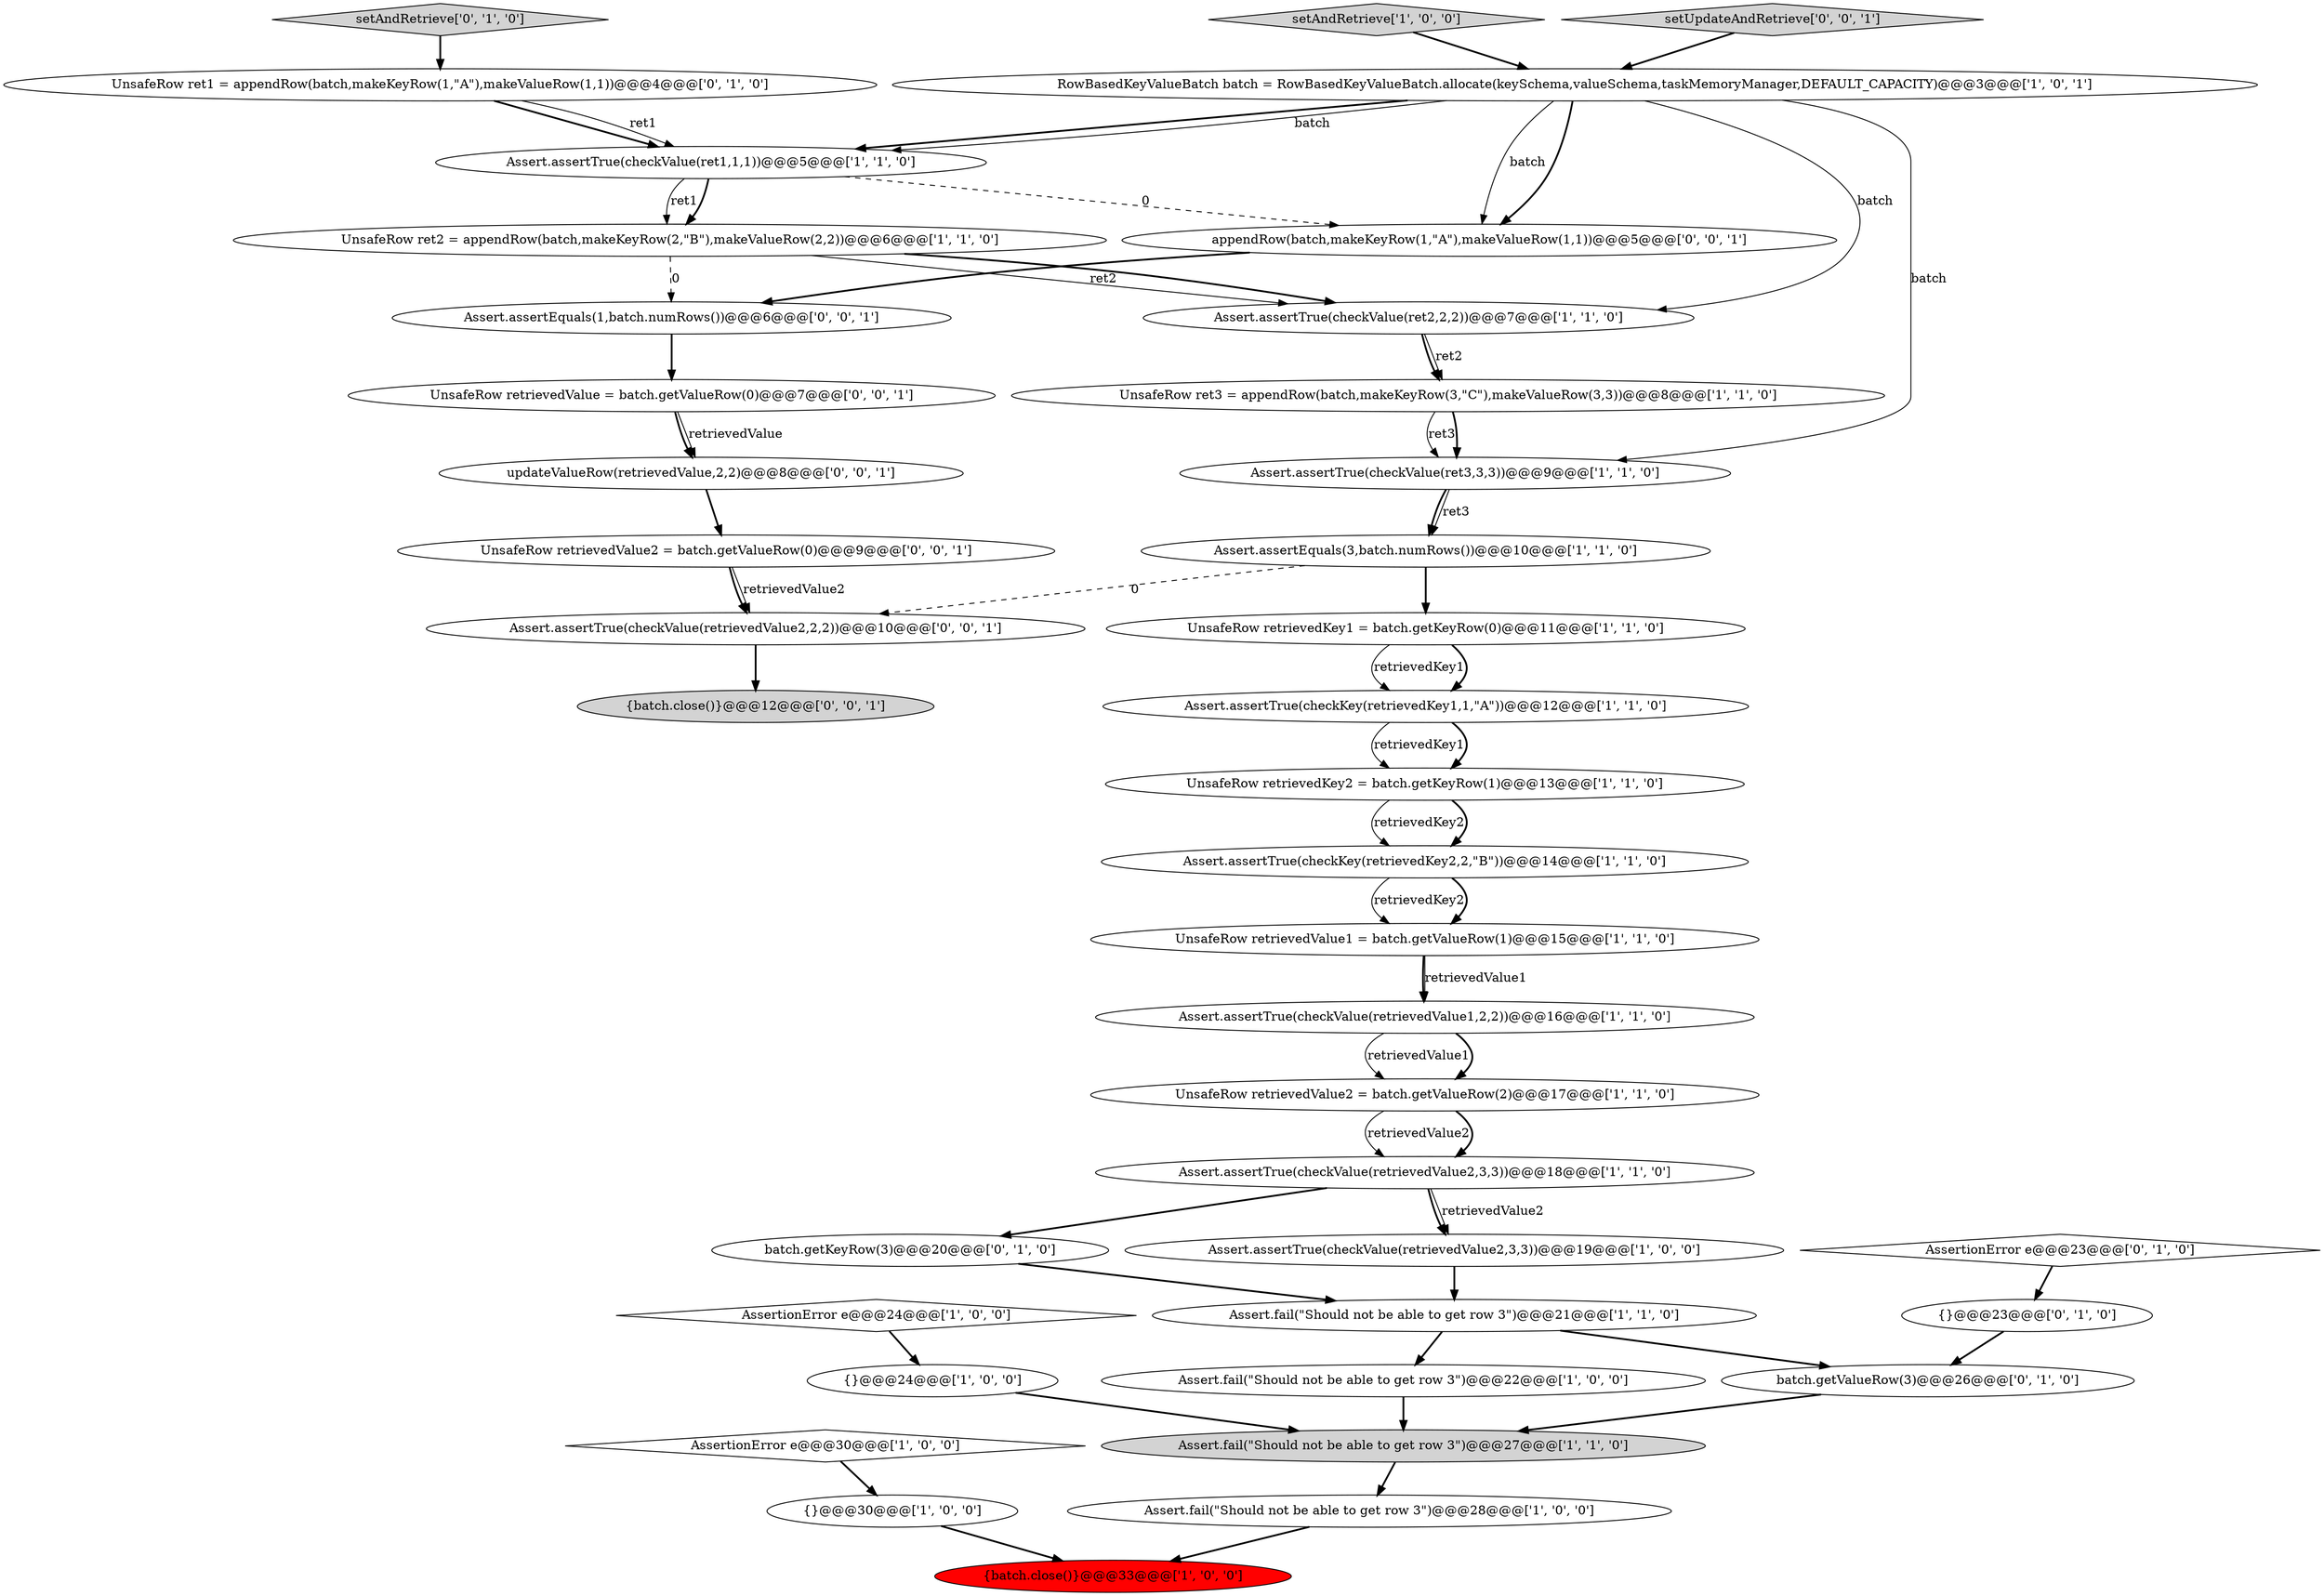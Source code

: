 digraph {
35 [style = filled, label = "UnsafeRow retrievedValue2 = batch.getValueRow(0)@@@9@@@['0', '0', '1']", fillcolor = white, shape = ellipse image = "AAA0AAABBB3BBB"];
24 [style = filled, label = "{}@@@24@@@['1', '0', '0']", fillcolor = white, shape = ellipse image = "AAA0AAABBB1BBB"];
15 [style = filled, label = "setAndRetrieve['1', '0', '0']", fillcolor = lightgray, shape = diamond image = "AAA0AAABBB1BBB"];
26 [style = filled, label = "UnsafeRow ret1 = appendRow(batch,makeKeyRow(1,\"A\"),makeValueRow(1,1))@@@4@@@['0', '1', '0']", fillcolor = white, shape = ellipse image = "AAA0AAABBB2BBB"];
28 [style = filled, label = "batch.getKeyRow(3)@@@20@@@['0', '1', '0']", fillcolor = white, shape = ellipse image = "AAA0AAABBB2BBB"];
36 [style = filled, label = "UnsafeRow retrievedValue = batch.getValueRow(0)@@@7@@@['0', '0', '1']", fillcolor = white, shape = ellipse image = "AAA0AAABBB3BBB"];
13 [style = filled, label = "UnsafeRow retrievedValue2 = batch.getValueRow(2)@@@17@@@['1', '1', '0']", fillcolor = white, shape = ellipse image = "AAA0AAABBB1BBB"];
19 [style = filled, label = "Assert.fail(\"Should not be able to get row 3\")@@@27@@@['1', '1', '0']", fillcolor = lightgray, shape = ellipse image = "AAA0AAABBB1BBB"];
2 [style = filled, label = "{batch.close()}@@@33@@@['1', '0', '0']", fillcolor = red, shape = ellipse image = "AAA1AAABBB1BBB"];
39 [style = filled, label = "setUpdateAndRetrieve['0', '0', '1']", fillcolor = lightgray, shape = diamond image = "AAA0AAABBB3BBB"];
20 [style = filled, label = "UnsafeRow retrievedKey2 = batch.getKeyRow(1)@@@13@@@['1', '1', '0']", fillcolor = white, shape = ellipse image = "AAA0AAABBB1BBB"];
21 [style = filled, label = "Assert.assertTrue(checkValue(ret1,1,1))@@@5@@@['1', '1', '0']", fillcolor = white, shape = ellipse image = "AAA0AAABBB1BBB"];
9 [style = filled, label = "AssertionError e@@@24@@@['1', '0', '0']", fillcolor = white, shape = diamond image = "AAA0AAABBB1BBB"];
3 [style = filled, label = "Assert.fail(\"Should not be able to get row 3\")@@@22@@@['1', '0', '0']", fillcolor = white, shape = ellipse image = "AAA0AAABBB1BBB"];
5 [style = filled, label = "UnsafeRow retrievedValue1 = batch.getValueRow(1)@@@15@@@['1', '1', '0']", fillcolor = white, shape = ellipse image = "AAA0AAABBB1BBB"];
22 [style = filled, label = "Assert.assertEquals(3,batch.numRows())@@@10@@@['1', '1', '0']", fillcolor = white, shape = ellipse image = "AAA0AAABBB1BBB"];
29 [style = filled, label = "batch.getValueRow(3)@@@26@@@['0', '1', '0']", fillcolor = white, shape = ellipse image = "AAA0AAABBB2BBB"];
6 [style = filled, label = "Assert.assertTrue(checkValue(retrievedValue2,3,3))@@@19@@@['1', '0', '0']", fillcolor = white, shape = ellipse image = "AAA0AAABBB1BBB"];
31 [style = filled, label = "setAndRetrieve['0', '1', '0']", fillcolor = lightgray, shape = diamond image = "AAA0AAABBB2BBB"];
32 [style = filled, label = "updateValueRow(retrievedValue,2,2)@@@8@@@['0', '0', '1']", fillcolor = white, shape = ellipse image = "AAA0AAABBB3BBB"];
30 [style = filled, label = "AssertionError e@@@23@@@['0', '1', '0']", fillcolor = white, shape = diamond image = "AAA0AAABBB2BBB"];
33 [style = filled, label = "{batch.close()}@@@12@@@['0', '0', '1']", fillcolor = lightgray, shape = ellipse image = "AAA0AAABBB3BBB"];
38 [style = filled, label = "Assert.assertTrue(checkValue(retrievedValue2,2,2))@@@10@@@['0', '0', '1']", fillcolor = white, shape = ellipse image = "AAA0AAABBB3BBB"];
27 [style = filled, label = "{}@@@23@@@['0', '1', '0']", fillcolor = white, shape = ellipse image = "AAA0AAABBB2BBB"];
1 [style = filled, label = "UnsafeRow ret2 = appendRow(batch,makeKeyRow(2,\"B\"),makeValueRow(2,2))@@@6@@@['1', '1', '0']", fillcolor = white, shape = ellipse image = "AAA0AAABBB1BBB"];
16 [style = filled, label = "Assert.assertTrue(checkValue(retrievedValue2,3,3))@@@18@@@['1', '1', '0']", fillcolor = white, shape = ellipse image = "AAA0AAABBB1BBB"];
7 [style = filled, label = "Assert.assertTrue(checkValue(ret2,2,2))@@@7@@@['1', '1', '0']", fillcolor = white, shape = ellipse image = "AAA0AAABBB1BBB"];
0 [style = filled, label = "UnsafeRow ret3 = appendRow(batch,makeKeyRow(3,\"C\"),makeValueRow(3,3))@@@8@@@['1', '1', '0']", fillcolor = white, shape = ellipse image = "AAA0AAABBB1BBB"];
17 [style = filled, label = "{}@@@30@@@['1', '0', '0']", fillcolor = white, shape = ellipse image = "AAA0AAABBB1BBB"];
4 [style = filled, label = "Assert.assertTrue(checkKey(retrievedKey1,1,\"A\"))@@@12@@@['1', '1', '0']", fillcolor = white, shape = ellipse image = "AAA0AAABBB1BBB"];
37 [style = filled, label = "Assert.assertEquals(1,batch.numRows())@@@6@@@['0', '0', '1']", fillcolor = white, shape = ellipse image = "AAA0AAABBB3BBB"];
34 [style = filled, label = "appendRow(batch,makeKeyRow(1,\"A\"),makeValueRow(1,1))@@@5@@@['0', '0', '1']", fillcolor = white, shape = ellipse image = "AAA0AAABBB3BBB"];
8 [style = filled, label = "Assert.assertTrue(checkValue(retrievedValue1,2,2))@@@16@@@['1', '1', '0']", fillcolor = white, shape = ellipse image = "AAA0AAABBB1BBB"];
14 [style = filled, label = "UnsafeRow retrievedKey1 = batch.getKeyRow(0)@@@11@@@['1', '1', '0']", fillcolor = white, shape = ellipse image = "AAA0AAABBB1BBB"];
25 [style = filled, label = "Assert.fail(\"Should not be able to get row 3\")@@@21@@@['1', '1', '0']", fillcolor = white, shape = ellipse image = "AAA0AAABBB1BBB"];
18 [style = filled, label = "Assert.fail(\"Should not be able to get row 3\")@@@28@@@['1', '0', '0']", fillcolor = white, shape = ellipse image = "AAA0AAABBB1BBB"];
23 [style = filled, label = "RowBasedKeyValueBatch batch = RowBasedKeyValueBatch.allocate(keySchema,valueSchema,taskMemoryManager,DEFAULT_CAPACITY)@@@3@@@['1', '0', '1']", fillcolor = white, shape = ellipse image = "AAA0AAABBB1BBB"];
12 [style = filled, label = "AssertionError e@@@30@@@['1', '0', '0']", fillcolor = white, shape = diamond image = "AAA0AAABBB1BBB"];
11 [style = filled, label = "Assert.assertTrue(checkValue(ret3,3,3))@@@9@@@['1', '1', '0']", fillcolor = white, shape = ellipse image = "AAA0AAABBB1BBB"];
10 [style = filled, label = "Assert.assertTrue(checkKey(retrievedKey2,2,\"B\"))@@@14@@@['1', '1', '0']", fillcolor = white, shape = ellipse image = "AAA0AAABBB1BBB"];
32->35 [style = bold, label=""];
21->1 [style = solid, label="ret1"];
5->8 [style = bold, label=""];
23->11 [style = solid, label="batch"];
15->23 [style = bold, label=""];
1->37 [style = dashed, label="0"];
0->11 [style = solid, label="ret3"];
1->7 [style = solid, label="ret2"];
5->8 [style = solid, label="retrievedValue1"];
24->19 [style = bold, label=""];
19->18 [style = bold, label=""];
37->36 [style = bold, label=""];
21->34 [style = dashed, label="0"];
16->6 [style = bold, label=""];
10->5 [style = solid, label="retrievedKey2"];
14->4 [style = solid, label="retrievedKey1"];
8->13 [style = solid, label="retrievedValue1"];
25->3 [style = bold, label=""];
12->17 [style = bold, label=""];
30->27 [style = bold, label=""];
0->11 [style = bold, label=""];
36->32 [style = bold, label=""];
7->0 [style = bold, label=""];
13->16 [style = solid, label="retrievedValue2"];
25->29 [style = bold, label=""];
8->13 [style = bold, label=""];
18->2 [style = bold, label=""];
20->10 [style = solid, label="retrievedKey2"];
1->7 [style = bold, label=""];
13->16 [style = bold, label=""];
20->10 [style = bold, label=""];
26->21 [style = bold, label=""];
36->32 [style = solid, label="retrievedValue"];
26->21 [style = solid, label="ret1"];
31->26 [style = bold, label=""];
4->20 [style = solid, label="retrievedKey1"];
23->7 [style = solid, label="batch"];
10->5 [style = bold, label=""];
17->2 [style = bold, label=""];
23->21 [style = bold, label=""];
3->19 [style = bold, label=""];
16->28 [style = bold, label=""];
29->19 [style = bold, label=""];
34->37 [style = bold, label=""];
39->23 [style = bold, label=""];
23->34 [style = solid, label="batch"];
21->1 [style = bold, label=""];
4->20 [style = bold, label=""];
22->38 [style = dashed, label="0"];
11->22 [style = bold, label=""];
23->34 [style = bold, label=""];
28->25 [style = bold, label=""];
35->38 [style = bold, label=""];
27->29 [style = bold, label=""];
22->14 [style = bold, label=""];
38->33 [style = bold, label=""];
7->0 [style = solid, label="ret2"];
35->38 [style = solid, label="retrievedValue2"];
9->24 [style = bold, label=""];
11->22 [style = solid, label="ret3"];
16->6 [style = solid, label="retrievedValue2"];
23->21 [style = solid, label="batch"];
6->25 [style = bold, label=""];
14->4 [style = bold, label=""];
}
